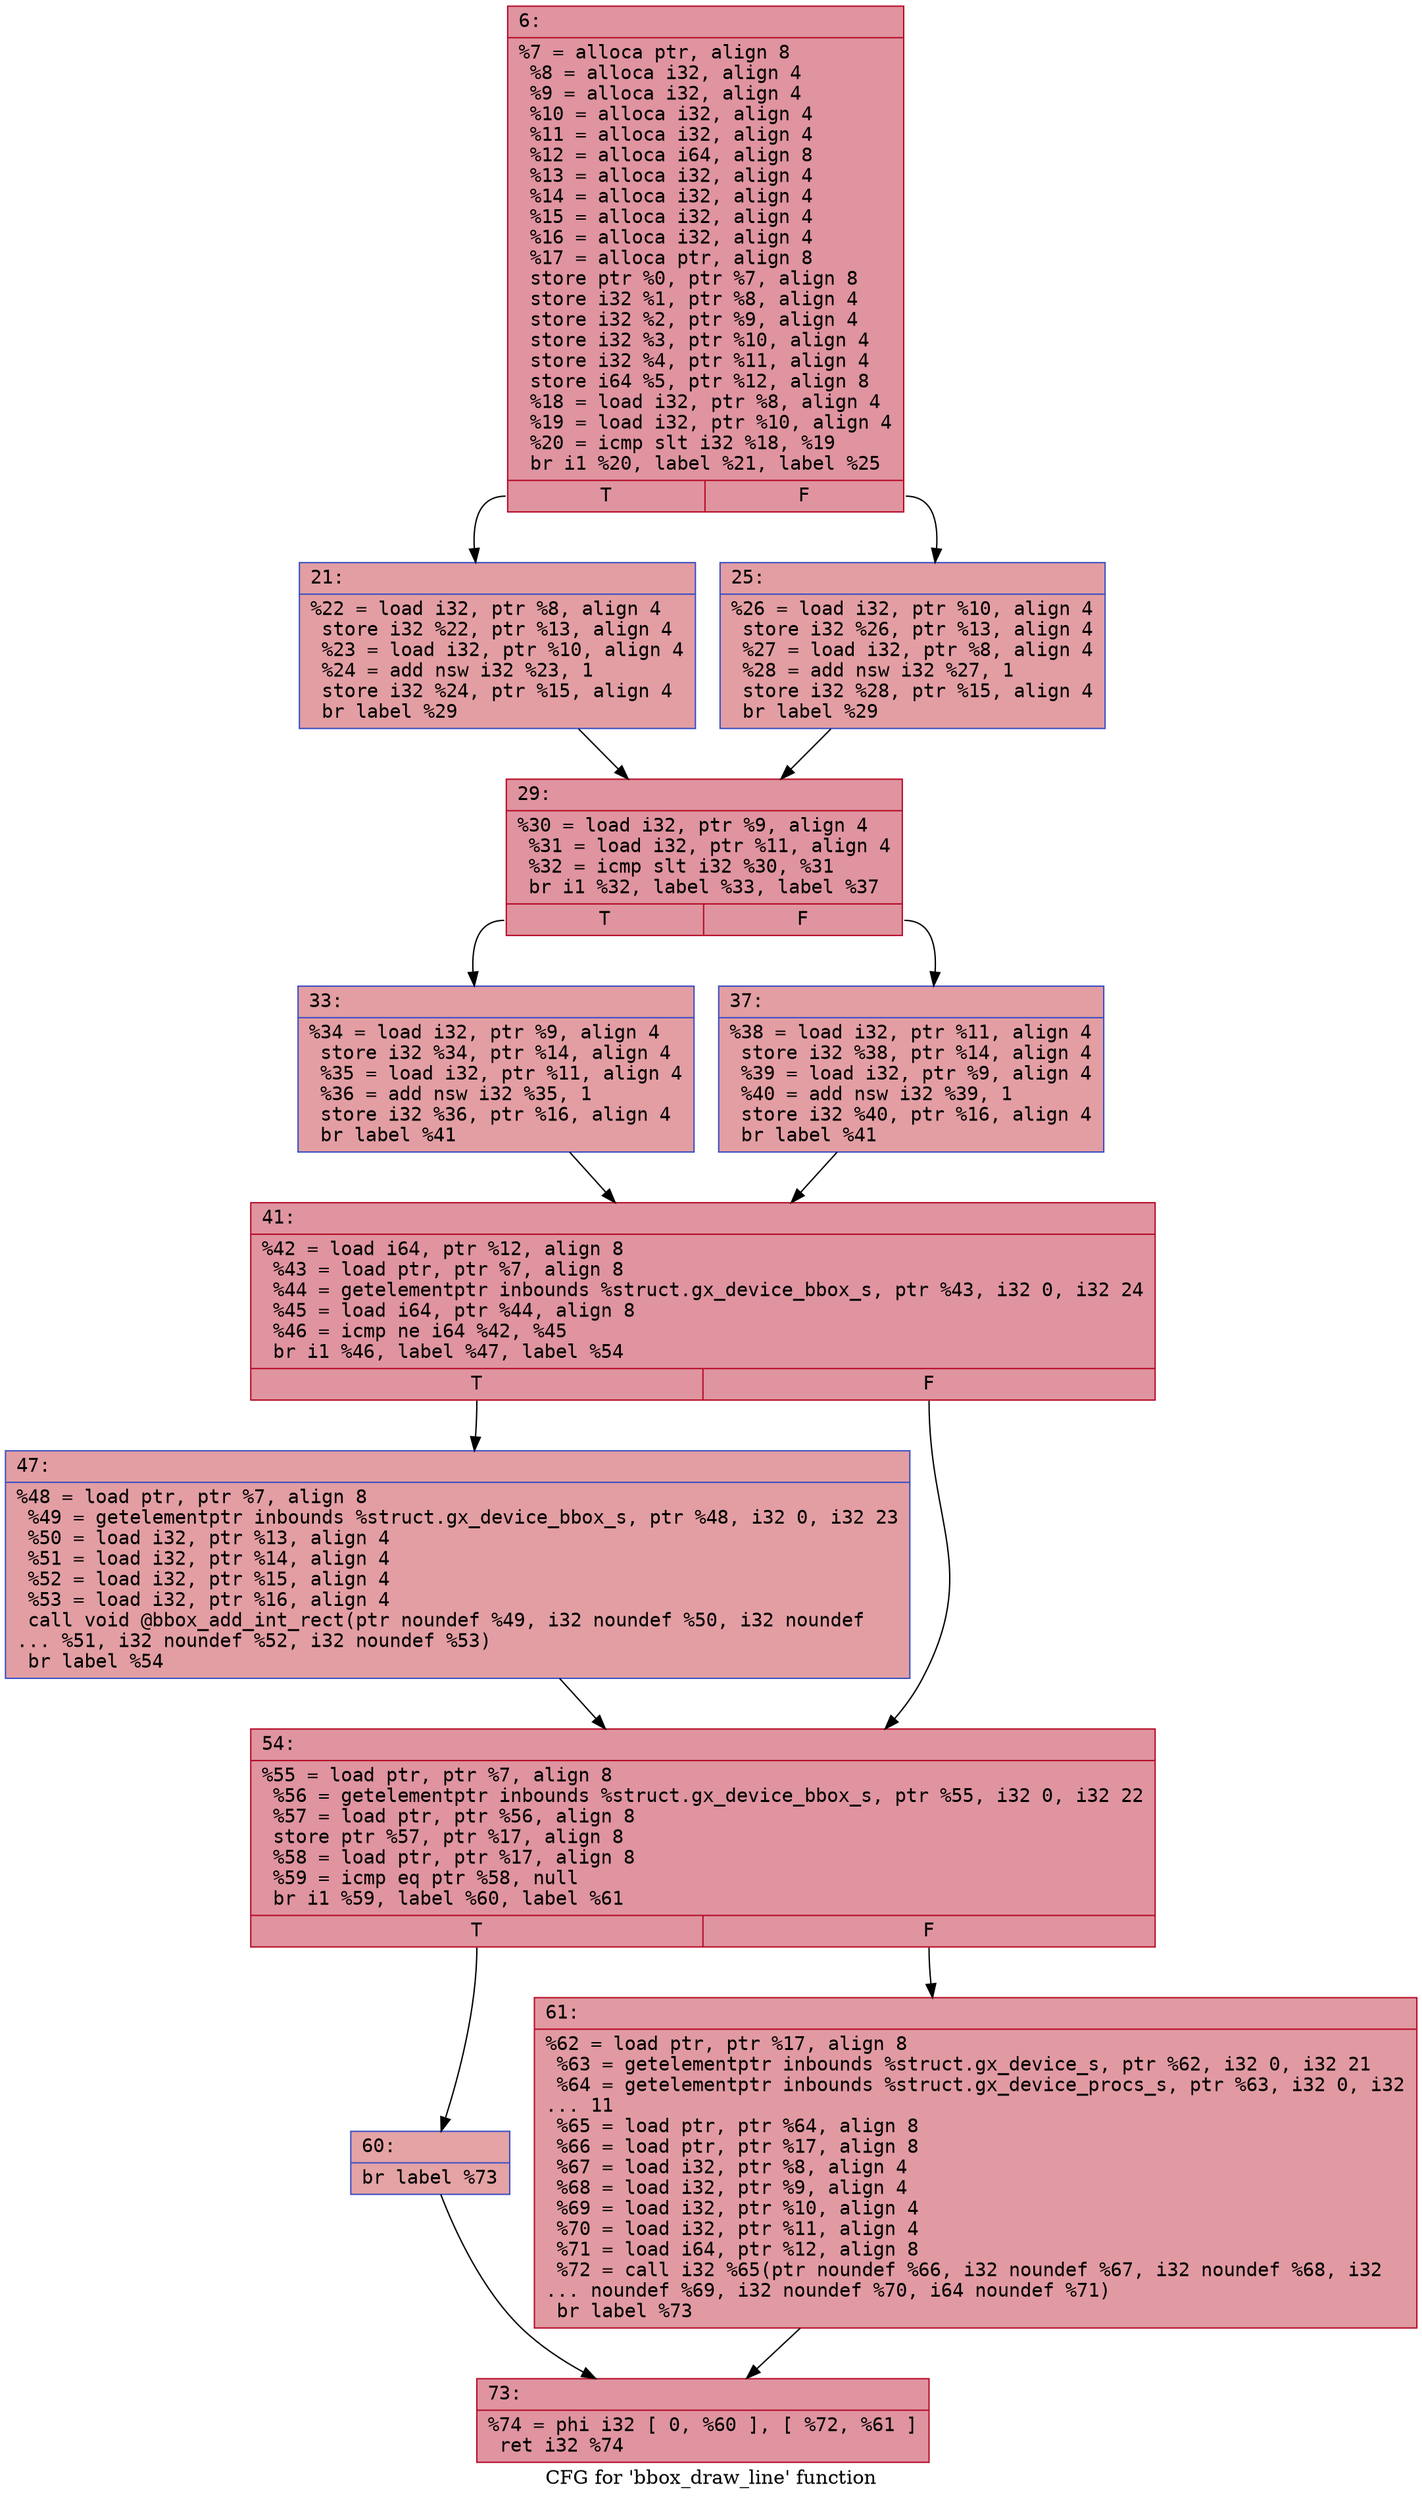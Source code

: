 digraph "CFG for 'bbox_draw_line' function" {
	label="CFG for 'bbox_draw_line' function";

	Node0x60000323f430 [shape=record,color="#b70d28ff", style=filled, fillcolor="#b70d2870" fontname="Courier",label="{6:\l|  %7 = alloca ptr, align 8\l  %8 = alloca i32, align 4\l  %9 = alloca i32, align 4\l  %10 = alloca i32, align 4\l  %11 = alloca i32, align 4\l  %12 = alloca i64, align 8\l  %13 = alloca i32, align 4\l  %14 = alloca i32, align 4\l  %15 = alloca i32, align 4\l  %16 = alloca i32, align 4\l  %17 = alloca ptr, align 8\l  store ptr %0, ptr %7, align 8\l  store i32 %1, ptr %8, align 4\l  store i32 %2, ptr %9, align 4\l  store i32 %3, ptr %10, align 4\l  store i32 %4, ptr %11, align 4\l  store i64 %5, ptr %12, align 8\l  %18 = load i32, ptr %8, align 4\l  %19 = load i32, ptr %10, align 4\l  %20 = icmp slt i32 %18, %19\l  br i1 %20, label %21, label %25\l|{<s0>T|<s1>F}}"];
	Node0x60000323f430:s0 -> Node0x60000323f480[tooltip="6 -> 21\nProbability 50.00%" ];
	Node0x60000323f430:s1 -> Node0x60000323f4d0[tooltip="6 -> 25\nProbability 50.00%" ];
	Node0x60000323f480 [shape=record,color="#3d50c3ff", style=filled, fillcolor="#be242e70" fontname="Courier",label="{21:\l|  %22 = load i32, ptr %8, align 4\l  store i32 %22, ptr %13, align 4\l  %23 = load i32, ptr %10, align 4\l  %24 = add nsw i32 %23, 1\l  store i32 %24, ptr %15, align 4\l  br label %29\l}"];
	Node0x60000323f480 -> Node0x60000323f520[tooltip="21 -> 29\nProbability 100.00%" ];
	Node0x60000323f4d0 [shape=record,color="#3d50c3ff", style=filled, fillcolor="#be242e70" fontname="Courier",label="{25:\l|  %26 = load i32, ptr %10, align 4\l  store i32 %26, ptr %13, align 4\l  %27 = load i32, ptr %8, align 4\l  %28 = add nsw i32 %27, 1\l  store i32 %28, ptr %15, align 4\l  br label %29\l}"];
	Node0x60000323f4d0 -> Node0x60000323f520[tooltip="25 -> 29\nProbability 100.00%" ];
	Node0x60000323f520 [shape=record,color="#b70d28ff", style=filled, fillcolor="#b70d2870" fontname="Courier",label="{29:\l|  %30 = load i32, ptr %9, align 4\l  %31 = load i32, ptr %11, align 4\l  %32 = icmp slt i32 %30, %31\l  br i1 %32, label %33, label %37\l|{<s0>T|<s1>F}}"];
	Node0x60000323f520:s0 -> Node0x60000323f570[tooltip="29 -> 33\nProbability 50.00%" ];
	Node0x60000323f520:s1 -> Node0x60000323f5c0[tooltip="29 -> 37\nProbability 50.00%" ];
	Node0x60000323f570 [shape=record,color="#3d50c3ff", style=filled, fillcolor="#be242e70" fontname="Courier",label="{33:\l|  %34 = load i32, ptr %9, align 4\l  store i32 %34, ptr %14, align 4\l  %35 = load i32, ptr %11, align 4\l  %36 = add nsw i32 %35, 1\l  store i32 %36, ptr %16, align 4\l  br label %41\l}"];
	Node0x60000323f570 -> Node0x60000323f610[tooltip="33 -> 41\nProbability 100.00%" ];
	Node0x60000323f5c0 [shape=record,color="#3d50c3ff", style=filled, fillcolor="#be242e70" fontname="Courier",label="{37:\l|  %38 = load i32, ptr %11, align 4\l  store i32 %38, ptr %14, align 4\l  %39 = load i32, ptr %9, align 4\l  %40 = add nsw i32 %39, 1\l  store i32 %40, ptr %16, align 4\l  br label %41\l}"];
	Node0x60000323f5c0 -> Node0x60000323f610[tooltip="37 -> 41\nProbability 100.00%" ];
	Node0x60000323f610 [shape=record,color="#b70d28ff", style=filled, fillcolor="#b70d2870" fontname="Courier",label="{41:\l|  %42 = load i64, ptr %12, align 8\l  %43 = load ptr, ptr %7, align 8\l  %44 = getelementptr inbounds %struct.gx_device_bbox_s, ptr %43, i32 0, i32 24\l  %45 = load i64, ptr %44, align 8\l  %46 = icmp ne i64 %42, %45\l  br i1 %46, label %47, label %54\l|{<s0>T|<s1>F}}"];
	Node0x60000323f610:s0 -> Node0x60000323f660[tooltip="41 -> 47\nProbability 50.00%" ];
	Node0x60000323f610:s1 -> Node0x60000323f6b0[tooltip="41 -> 54\nProbability 50.00%" ];
	Node0x60000323f660 [shape=record,color="#3d50c3ff", style=filled, fillcolor="#be242e70" fontname="Courier",label="{47:\l|  %48 = load ptr, ptr %7, align 8\l  %49 = getelementptr inbounds %struct.gx_device_bbox_s, ptr %48, i32 0, i32 23\l  %50 = load i32, ptr %13, align 4\l  %51 = load i32, ptr %14, align 4\l  %52 = load i32, ptr %15, align 4\l  %53 = load i32, ptr %16, align 4\l  call void @bbox_add_int_rect(ptr noundef %49, i32 noundef %50, i32 noundef\l... %51, i32 noundef %52, i32 noundef %53)\l  br label %54\l}"];
	Node0x60000323f660 -> Node0x60000323f6b0[tooltip="47 -> 54\nProbability 100.00%" ];
	Node0x60000323f6b0 [shape=record,color="#b70d28ff", style=filled, fillcolor="#b70d2870" fontname="Courier",label="{54:\l|  %55 = load ptr, ptr %7, align 8\l  %56 = getelementptr inbounds %struct.gx_device_bbox_s, ptr %55, i32 0, i32 22\l  %57 = load ptr, ptr %56, align 8\l  store ptr %57, ptr %17, align 8\l  %58 = load ptr, ptr %17, align 8\l  %59 = icmp eq ptr %58, null\l  br i1 %59, label %60, label %61\l|{<s0>T|<s1>F}}"];
	Node0x60000323f6b0:s0 -> Node0x60000323f700[tooltip="54 -> 60\nProbability 37.50%" ];
	Node0x60000323f6b0:s1 -> Node0x60000323f750[tooltip="54 -> 61\nProbability 62.50%" ];
	Node0x60000323f700 [shape=record,color="#3d50c3ff", style=filled, fillcolor="#c32e3170" fontname="Courier",label="{60:\l|  br label %73\l}"];
	Node0x60000323f700 -> Node0x60000323f7a0[tooltip="60 -> 73\nProbability 100.00%" ];
	Node0x60000323f750 [shape=record,color="#b70d28ff", style=filled, fillcolor="#bb1b2c70" fontname="Courier",label="{61:\l|  %62 = load ptr, ptr %17, align 8\l  %63 = getelementptr inbounds %struct.gx_device_s, ptr %62, i32 0, i32 21\l  %64 = getelementptr inbounds %struct.gx_device_procs_s, ptr %63, i32 0, i32\l... 11\l  %65 = load ptr, ptr %64, align 8\l  %66 = load ptr, ptr %17, align 8\l  %67 = load i32, ptr %8, align 4\l  %68 = load i32, ptr %9, align 4\l  %69 = load i32, ptr %10, align 4\l  %70 = load i32, ptr %11, align 4\l  %71 = load i64, ptr %12, align 8\l  %72 = call i32 %65(ptr noundef %66, i32 noundef %67, i32 noundef %68, i32\l... noundef %69, i32 noundef %70, i64 noundef %71)\l  br label %73\l}"];
	Node0x60000323f750 -> Node0x60000323f7a0[tooltip="61 -> 73\nProbability 100.00%" ];
	Node0x60000323f7a0 [shape=record,color="#b70d28ff", style=filled, fillcolor="#b70d2870" fontname="Courier",label="{73:\l|  %74 = phi i32 [ 0, %60 ], [ %72, %61 ]\l  ret i32 %74\l}"];
}
